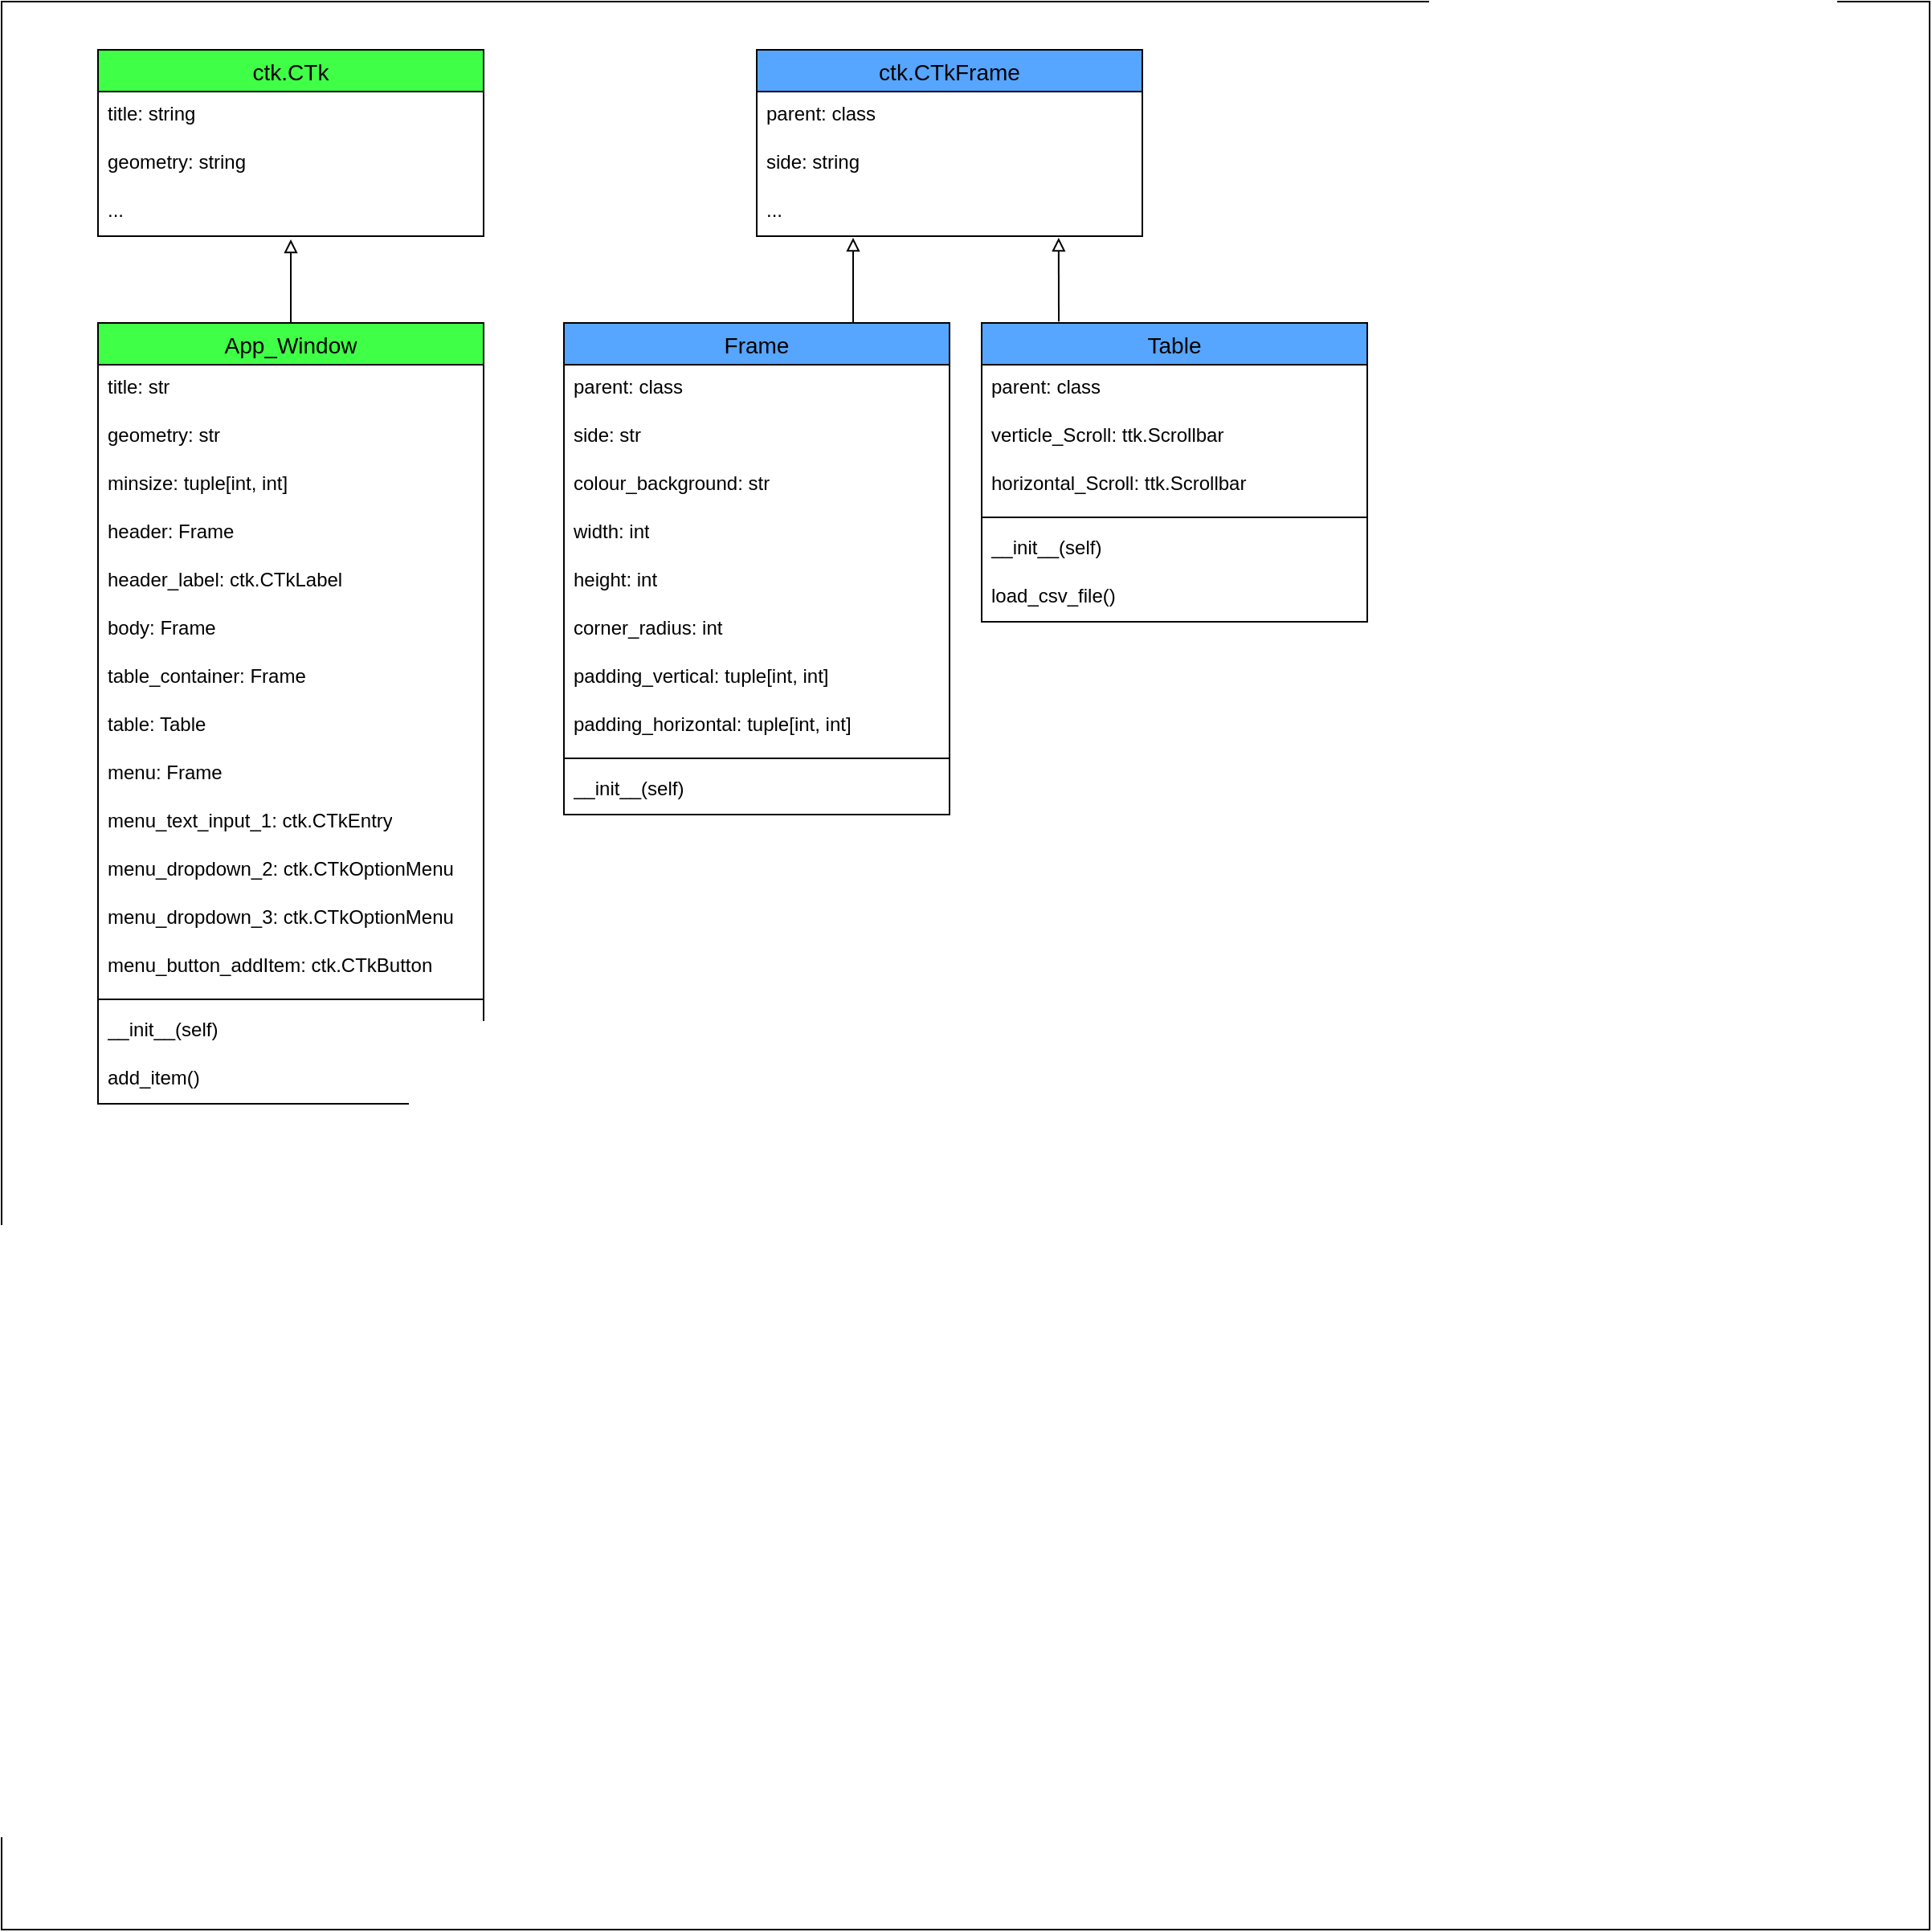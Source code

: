 <mxfile version="28.2.7">
  <diagram name="Page-1" id="WSaxype1t8Z1bDHZnrFc">
    <mxGraphModel dx="1418" dy="756" grid="1" gridSize="10" guides="1" tooltips="1" connect="1" arrows="1" fold="1" page="1" pageScale="1" pageWidth="850" pageHeight="1100" math="0" shadow="0">
      <root>
        <mxCell id="0" />
        <mxCell id="1" parent="0" />
        <mxCell id="EQvhAUE2dKe5d7yDT0TL-17" value="" style="whiteSpace=wrap;html=1;aspect=fixed;" vertex="1" parent="1">
          <mxGeometry width="1200" height="1200" as="geometry" />
        </mxCell>
        <mxCell id="EQvhAUE2dKe5d7yDT0TL-6" value="ctk.CTk" style="swimlane;fontStyle=0;childLayout=stackLayout;horizontal=1;startSize=26;horizontalStack=0;resizeParent=1;resizeParentMax=0;resizeLast=0;collapsible=1;marginBottom=0;align=center;fontSize=14;fillColor=#3FFF46;" vertex="1" parent="1">
          <mxGeometry x="60" y="30" width="240" height="116" as="geometry" />
        </mxCell>
        <mxCell id="EQvhAUE2dKe5d7yDT0TL-7" value="title: string" style="text;strokeColor=none;fillColor=none;spacingLeft=4;spacingRight=4;overflow=hidden;rotatable=0;points=[[0,0.5],[1,0.5]];portConstraint=eastwest;fontSize=12;whiteSpace=wrap;html=1;" vertex="1" parent="EQvhAUE2dKe5d7yDT0TL-6">
          <mxGeometry y="26" width="240" height="30" as="geometry" />
        </mxCell>
        <mxCell id="EQvhAUE2dKe5d7yDT0TL-12" value="geometry: string" style="text;strokeColor=none;fillColor=none;spacingLeft=4;spacingRight=4;overflow=hidden;rotatable=0;points=[[0,0.5],[1,0.5]];portConstraint=eastwest;fontSize=12;whiteSpace=wrap;html=1;" vertex="1" parent="EQvhAUE2dKe5d7yDT0TL-6">
          <mxGeometry y="56" width="240" height="30" as="geometry" />
        </mxCell>
        <mxCell id="EQvhAUE2dKe5d7yDT0TL-8" value="..." style="text;strokeColor=none;fillColor=none;spacingLeft=4;spacingRight=4;overflow=hidden;rotatable=0;points=[[0,0.5],[1,0.5]];portConstraint=eastwest;fontSize=12;whiteSpace=wrap;html=1;" vertex="1" parent="EQvhAUE2dKe5d7yDT0TL-6">
          <mxGeometry y="86" width="240" height="30" as="geometry" />
        </mxCell>
        <mxCell id="EQvhAUE2dKe5d7yDT0TL-13" value="App_Window" style="swimlane;fontStyle=0;childLayout=stackLayout;horizontal=1;startSize=26;horizontalStack=0;resizeParent=1;resizeParentMax=0;resizeLast=0;collapsible=1;marginBottom=0;align=center;fontSize=14;fillColor=#3FFF46;" vertex="1" parent="1">
          <mxGeometry x="60" y="200" width="240" height="486" as="geometry" />
        </mxCell>
        <mxCell id="EQvhAUE2dKe5d7yDT0TL-14" value="title: str" style="text;strokeColor=none;fillColor=none;spacingLeft=4;spacingRight=4;overflow=hidden;rotatable=0;points=[[0,0.5],[1,0.5]];portConstraint=eastwest;fontSize=12;whiteSpace=wrap;html=1;" vertex="1" parent="EQvhAUE2dKe5d7yDT0TL-13">
          <mxGeometry y="26" width="240" height="30" as="geometry" />
        </mxCell>
        <mxCell id="EQvhAUE2dKe5d7yDT0TL-15" value="geometry: str" style="text;strokeColor=none;fillColor=none;spacingLeft=4;spacingRight=4;overflow=hidden;rotatable=0;points=[[0,0.5],[1,0.5]];portConstraint=eastwest;fontSize=12;whiteSpace=wrap;html=1;" vertex="1" parent="EQvhAUE2dKe5d7yDT0TL-13">
          <mxGeometry y="56" width="240" height="30" as="geometry" />
        </mxCell>
        <mxCell id="EQvhAUE2dKe5d7yDT0TL-18" value="minsize: tuple[int, int]" style="text;strokeColor=none;fillColor=none;spacingLeft=4;spacingRight=4;overflow=hidden;rotatable=0;points=[[0,0.5],[1,0.5]];portConstraint=eastwest;fontSize=12;whiteSpace=wrap;html=1;" vertex="1" parent="EQvhAUE2dKe5d7yDT0TL-13">
          <mxGeometry y="86" width="240" height="30" as="geometry" />
        </mxCell>
        <mxCell id="EQvhAUE2dKe5d7yDT0TL-16" value="header: Frame" style="text;strokeColor=none;fillColor=none;spacingLeft=4;spacingRight=4;overflow=hidden;rotatable=0;points=[[0,0.5],[1,0.5]];portConstraint=eastwest;fontSize=12;whiteSpace=wrap;html=1;" vertex="1" parent="EQvhAUE2dKe5d7yDT0TL-13">
          <mxGeometry y="116" width="240" height="30" as="geometry" />
        </mxCell>
        <mxCell id="EQvhAUE2dKe5d7yDT0TL-20" value="header_label: ctk.CTkLabel" style="text;strokeColor=none;fillColor=none;spacingLeft=4;spacingRight=4;overflow=hidden;rotatable=0;points=[[0,0.5],[1,0.5]];portConstraint=eastwest;fontSize=12;whiteSpace=wrap;html=1;" vertex="1" parent="EQvhAUE2dKe5d7yDT0TL-13">
          <mxGeometry y="146" width="240" height="30" as="geometry" />
        </mxCell>
        <mxCell id="EQvhAUE2dKe5d7yDT0TL-21" value="body: Frame" style="text;strokeColor=none;fillColor=none;spacingLeft=4;spacingRight=4;overflow=hidden;rotatable=0;points=[[0,0.5],[1,0.5]];portConstraint=eastwest;fontSize=12;whiteSpace=wrap;html=1;" vertex="1" parent="EQvhAUE2dKe5d7yDT0TL-13">
          <mxGeometry y="176" width="240" height="30" as="geometry" />
        </mxCell>
        <mxCell id="EQvhAUE2dKe5d7yDT0TL-22" value="table_container: Frame" style="text;strokeColor=none;fillColor=none;spacingLeft=4;spacingRight=4;overflow=hidden;rotatable=0;points=[[0,0.5],[1,0.5]];portConstraint=eastwest;fontSize=12;whiteSpace=wrap;html=1;" vertex="1" parent="EQvhAUE2dKe5d7yDT0TL-13">
          <mxGeometry y="206" width="240" height="30" as="geometry" />
        </mxCell>
        <mxCell id="EQvhAUE2dKe5d7yDT0TL-23" value="table: Table&amp;nbsp;" style="text;strokeColor=none;fillColor=none;spacingLeft=4;spacingRight=4;overflow=hidden;rotatable=0;points=[[0,0.5],[1,0.5]];portConstraint=eastwest;fontSize=12;whiteSpace=wrap;html=1;" vertex="1" parent="EQvhAUE2dKe5d7yDT0TL-13">
          <mxGeometry y="236" width="240" height="30" as="geometry" />
        </mxCell>
        <mxCell id="EQvhAUE2dKe5d7yDT0TL-24" value="menu: Frame" style="text;strokeColor=none;fillColor=none;spacingLeft=4;spacingRight=4;overflow=hidden;rotatable=0;points=[[0,0.5],[1,0.5]];portConstraint=eastwest;fontSize=12;whiteSpace=wrap;html=1;" vertex="1" parent="EQvhAUE2dKe5d7yDT0TL-13">
          <mxGeometry y="266" width="240" height="30" as="geometry" />
        </mxCell>
        <mxCell id="EQvhAUE2dKe5d7yDT0TL-25" value="menu_text_input_1: ctk.CTkEntry" style="text;strokeColor=none;fillColor=none;spacingLeft=4;spacingRight=4;overflow=hidden;rotatable=0;points=[[0,0.5],[1,0.5]];portConstraint=eastwest;fontSize=12;whiteSpace=wrap;html=1;" vertex="1" parent="EQvhAUE2dKe5d7yDT0TL-13">
          <mxGeometry y="296" width="240" height="30" as="geometry" />
        </mxCell>
        <mxCell id="EQvhAUE2dKe5d7yDT0TL-27" value="menu_dropdown_2: ctk.CTkOptionMenu" style="text;strokeColor=none;fillColor=none;spacingLeft=4;spacingRight=4;overflow=hidden;rotatable=0;points=[[0,0.5],[1,0.5]];portConstraint=eastwest;fontSize=12;whiteSpace=wrap;html=1;" vertex="1" parent="EQvhAUE2dKe5d7yDT0TL-13">
          <mxGeometry y="326" width="240" height="30" as="geometry" />
        </mxCell>
        <mxCell id="EQvhAUE2dKe5d7yDT0TL-26" value="menu_dropdown_3: ctk.CTkOptionMenu" style="text;strokeColor=none;fillColor=none;spacingLeft=4;spacingRight=4;overflow=hidden;rotatable=0;points=[[0,0.5],[1,0.5]];portConstraint=eastwest;fontSize=12;whiteSpace=wrap;html=1;" vertex="1" parent="EQvhAUE2dKe5d7yDT0TL-13">
          <mxGeometry y="356" width="240" height="30" as="geometry" />
        </mxCell>
        <mxCell id="EQvhAUE2dKe5d7yDT0TL-29" value="menu_button_addItem: ctk.CTkButton" style="text;strokeColor=none;fillColor=none;spacingLeft=4;spacingRight=4;overflow=hidden;rotatable=0;points=[[0,0.5],[1,0.5]];portConstraint=eastwest;fontSize=12;whiteSpace=wrap;html=1;" vertex="1" parent="EQvhAUE2dKe5d7yDT0TL-13">
          <mxGeometry y="386" width="240" height="30" as="geometry" />
        </mxCell>
        <mxCell id="EQvhAUE2dKe5d7yDT0TL-32" value="" style="line;strokeWidth=1;rotatable=0;dashed=0;labelPosition=right;align=left;verticalAlign=middle;spacingTop=0;spacingLeft=6;points=[];portConstraint=eastwest;" vertex="1" parent="EQvhAUE2dKe5d7yDT0TL-13">
          <mxGeometry y="416" width="240" height="10" as="geometry" />
        </mxCell>
        <mxCell id="EQvhAUE2dKe5d7yDT0TL-33" value="__init__(self)" style="text;strokeColor=none;fillColor=none;spacingLeft=4;spacingRight=4;overflow=hidden;rotatable=0;points=[[0,0.5],[1,0.5]];portConstraint=eastwest;fontSize=12;whiteSpace=wrap;html=1;" vertex="1" parent="EQvhAUE2dKe5d7yDT0TL-13">
          <mxGeometry y="426" width="240" height="30" as="geometry" />
        </mxCell>
        <mxCell id="EQvhAUE2dKe5d7yDT0TL-28" value="add_item()" style="text;strokeColor=none;fillColor=none;spacingLeft=4;spacingRight=4;overflow=hidden;rotatable=0;points=[[0,0.5],[1,0.5]];portConstraint=eastwest;fontSize=12;whiteSpace=wrap;html=1;" vertex="1" parent="EQvhAUE2dKe5d7yDT0TL-13">
          <mxGeometry y="456" width="240" height="30" as="geometry" />
        </mxCell>
        <mxCell id="EQvhAUE2dKe5d7yDT0TL-34" value="ctk.CTkFrame" style="swimlane;fontStyle=0;childLayout=stackLayout;horizontal=1;startSize=26;horizontalStack=0;resizeParent=1;resizeParentMax=0;resizeLast=0;collapsible=1;marginBottom=0;align=center;fontSize=14;fillColor=#56A5FF;" vertex="1" parent="1">
          <mxGeometry x="470" y="30" width="240" height="116" as="geometry" />
        </mxCell>
        <mxCell id="EQvhAUE2dKe5d7yDT0TL-35" value="parent: class" style="text;strokeColor=none;fillColor=none;spacingLeft=4;spacingRight=4;overflow=hidden;rotatable=0;points=[[0,0.5],[1,0.5]];portConstraint=eastwest;fontSize=12;whiteSpace=wrap;html=1;" vertex="1" parent="EQvhAUE2dKe5d7yDT0TL-34">
          <mxGeometry y="26" width="240" height="30" as="geometry" />
        </mxCell>
        <mxCell id="EQvhAUE2dKe5d7yDT0TL-36" value="side: string" style="text;strokeColor=none;fillColor=none;spacingLeft=4;spacingRight=4;overflow=hidden;rotatable=0;points=[[0,0.5],[1,0.5]];portConstraint=eastwest;fontSize=12;whiteSpace=wrap;html=1;" vertex="1" parent="EQvhAUE2dKe5d7yDT0TL-34">
          <mxGeometry y="56" width="240" height="30" as="geometry" />
        </mxCell>
        <mxCell id="EQvhAUE2dKe5d7yDT0TL-37" value="..." style="text;strokeColor=none;fillColor=none;spacingLeft=4;spacingRight=4;overflow=hidden;rotatable=0;points=[[0,0.5],[1,0.5]];portConstraint=eastwest;fontSize=12;whiteSpace=wrap;html=1;" vertex="1" parent="EQvhAUE2dKe5d7yDT0TL-34">
          <mxGeometry y="86" width="240" height="30" as="geometry" />
        </mxCell>
        <mxCell id="EQvhAUE2dKe5d7yDT0TL-38" value="Frame" style="swimlane;fontStyle=0;childLayout=stackLayout;horizontal=1;startSize=26;horizontalStack=0;resizeParent=1;resizeParentMax=0;resizeLast=0;collapsible=1;marginBottom=0;align=center;fontSize=14;fillColor=#56A5FF;" vertex="1" parent="1">
          <mxGeometry x="350" y="200" width="240" height="306" as="geometry" />
        </mxCell>
        <mxCell id="EQvhAUE2dKe5d7yDT0TL-39" value="parent: class" style="text;strokeColor=none;fillColor=none;spacingLeft=4;spacingRight=4;overflow=hidden;rotatable=0;points=[[0,0.5],[1,0.5]];portConstraint=eastwest;fontSize=12;whiteSpace=wrap;html=1;" vertex="1" parent="EQvhAUE2dKe5d7yDT0TL-38">
          <mxGeometry y="26" width="240" height="30" as="geometry" />
        </mxCell>
        <mxCell id="EQvhAUE2dKe5d7yDT0TL-40" value="side: str" style="text;strokeColor=none;fillColor=none;spacingLeft=4;spacingRight=4;overflow=hidden;rotatable=0;points=[[0,0.5],[1,0.5]];portConstraint=eastwest;fontSize=12;whiteSpace=wrap;html=1;" vertex="1" parent="EQvhAUE2dKe5d7yDT0TL-38">
          <mxGeometry y="56" width="240" height="30" as="geometry" />
        </mxCell>
        <mxCell id="EQvhAUE2dKe5d7yDT0TL-41" value="colour_background: str" style="text;strokeColor=none;fillColor=none;spacingLeft=4;spacingRight=4;overflow=hidden;rotatable=0;points=[[0,0.5],[1,0.5]];portConstraint=eastwest;fontSize=12;whiteSpace=wrap;html=1;" vertex="1" parent="EQvhAUE2dKe5d7yDT0TL-38">
          <mxGeometry y="86" width="240" height="30" as="geometry" />
        </mxCell>
        <mxCell id="EQvhAUE2dKe5d7yDT0TL-42" value="width: int" style="text;strokeColor=none;fillColor=none;spacingLeft=4;spacingRight=4;overflow=hidden;rotatable=0;points=[[0,0.5],[1,0.5]];portConstraint=eastwest;fontSize=12;whiteSpace=wrap;html=1;" vertex="1" parent="EQvhAUE2dKe5d7yDT0TL-38">
          <mxGeometry y="116" width="240" height="30" as="geometry" />
        </mxCell>
        <mxCell id="EQvhAUE2dKe5d7yDT0TL-43" value="height: int" style="text;strokeColor=none;fillColor=none;spacingLeft=4;spacingRight=4;overflow=hidden;rotatable=0;points=[[0,0.5],[1,0.5]];portConstraint=eastwest;fontSize=12;whiteSpace=wrap;html=1;" vertex="1" parent="EQvhAUE2dKe5d7yDT0TL-38">
          <mxGeometry y="146" width="240" height="30" as="geometry" />
        </mxCell>
        <mxCell id="EQvhAUE2dKe5d7yDT0TL-44" value="corner_radius: int" style="text;strokeColor=none;fillColor=none;spacingLeft=4;spacingRight=4;overflow=hidden;rotatable=0;points=[[0,0.5],[1,0.5]];portConstraint=eastwest;fontSize=12;whiteSpace=wrap;html=1;" vertex="1" parent="EQvhAUE2dKe5d7yDT0TL-38">
          <mxGeometry y="176" width="240" height="30" as="geometry" />
        </mxCell>
        <mxCell id="EQvhAUE2dKe5d7yDT0TL-45" value="padding_vertical: tuple[int, int]" style="text;strokeColor=none;fillColor=none;spacingLeft=4;spacingRight=4;overflow=hidden;rotatable=0;points=[[0,0.5],[1,0.5]];portConstraint=eastwest;fontSize=12;whiteSpace=wrap;html=1;" vertex="1" parent="EQvhAUE2dKe5d7yDT0TL-38">
          <mxGeometry y="206" width="240" height="30" as="geometry" />
        </mxCell>
        <mxCell id="EQvhAUE2dKe5d7yDT0TL-46" value="padding_horizontal: tuple[int, int]" style="text;strokeColor=none;fillColor=none;spacingLeft=4;spacingRight=4;overflow=hidden;rotatable=0;points=[[0,0.5],[1,0.5]];portConstraint=eastwest;fontSize=12;whiteSpace=wrap;html=1;" vertex="1" parent="EQvhAUE2dKe5d7yDT0TL-38">
          <mxGeometry y="236" width="240" height="30" as="geometry" />
        </mxCell>
        <mxCell id="EQvhAUE2dKe5d7yDT0TL-52" value="" style="line;strokeWidth=1;rotatable=0;dashed=0;labelPosition=right;align=left;verticalAlign=middle;spacingTop=0;spacingLeft=6;points=[];portConstraint=eastwest;" vertex="1" parent="EQvhAUE2dKe5d7yDT0TL-38">
          <mxGeometry y="266" width="240" height="10" as="geometry" />
        </mxCell>
        <mxCell id="EQvhAUE2dKe5d7yDT0TL-53" value="__init__(self)" style="text;strokeColor=none;fillColor=none;spacingLeft=4;spacingRight=4;overflow=hidden;rotatable=0;points=[[0,0.5],[1,0.5]];portConstraint=eastwest;fontSize=12;whiteSpace=wrap;html=1;" vertex="1" parent="EQvhAUE2dKe5d7yDT0TL-38">
          <mxGeometry y="276" width="240" height="30" as="geometry" />
        </mxCell>
        <mxCell id="EQvhAUE2dKe5d7yDT0TL-55" value="Table" style="swimlane;fontStyle=0;childLayout=stackLayout;horizontal=1;startSize=26;horizontalStack=0;resizeParent=1;resizeParentMax=0;resizeLast=0;collapsible=1;marginBottom=0;align=center;fontSize=14;fillColor=#56A5FF;" vertex="1" parent="1">
          <mxGeometry x="610" y="200" width="240" height="186" as="geometry" />
        </mxCell>
        <mxCell id="EQvhAUE2dKe5d7yDT0TL-72" value="parent: class" style="text;strokeColor=none;fillColor=none;spacingLeft=4;spacingRight=4;overflow=hidden;rotatable=0;points=[[0,0.5],[1,0.5]];portConstraint=eastwest;fontSize=12;whiteSpace=wrap;html=1;" vertex="1" parent="EQvhAUE2dKe5d7yDT0TL-55">
          <mxGeometry y="26" width="240" height="30" as="geometry" />
        </mxCell>
        <mxCell id="EQvhAUE2dKe5d7yDT0TL-74" value="verticle_Scroll: ttk.Scrollbar" style="text;strokeColor=none;fillColor=none;spacingLeft=4;spacingRight=4;overflow=hidden;rotatable=0;points=[[0,0.5],[1,0.5]];portConstraint=eastwest;fontSize=12;whiteSpace=wrap;html=1;" vertex="1" parent="EQvhAUE2dKe5d7yDT0TL-55">
          <mxGeometry y="56" width="240" height="30" as="geometry" />
        </mxCell>
        <mxCell id="EQvhAUE2dKe5d7yDT0TL-73" value="horizontal_Scroll: ttk.Scrollbar" style="text;strokeColor=none;fillColor=none;spacingLeft=4;spacingRight=4;overflow=hidden;rotatable=0;points=[[0,0.5],[1,0.5]];portConstraint=eastwest;fontSize=12;whiteSpace=wrap;html=1;" vertex="1" parent="EQvhAUE2dKe5d7yDT0TL-55">
          <mxGeometry y="86" width="240" height="30" as="geometry" />
        </mxCell>
        <mxCell id="EQvhAUE2dKe5d7yDT0TL-69" value="" style="line;strokeWidth=1;rotatable=0;dashed=0;labelPosition=right;align=left;verticalAlign=middle;spacingTop=0;spacingLeft=6;points=[];portConstraint=eastwest;" vertex="1" parent="EQvhAUE2dKe5d7yDT0TL-55">
          <mxGeometry y="116" width="240" height="10" as="geometry" />
        </mxCell>
        <mxCell id="EQvhAUE2dKe5d7yDT0TL-70" value="__init__(self)" style="text;strokeColor=none;fillColor=none;spacingLeft=4;spacingRight=4;overflow=hidden;rotatable=0;points=[[0,0.5],[1,0.5]];portConstraint=eastwest;fontSize=12;whiteSpace=wrap;html=1;" vertex="1" parent="EQvhAUE2dKe5d7yDT0TL-55">
          <mxGeometry y="126" width="240" height="30" as="geometry" />
        </mxCell>
        <mxCell id="EQvhAUE2dKe5d7yDT0TL-71" value="load_csv_file()" style="text;strokeColor=none;fillColor=none;spacingLeft=4;spacingRight=4;overflow=hidden;rotatable=0;points=[[0,0.5],[1,0.5]];portConstraint=eastwest;fontSize=12;whiteSpace=wrap;html=1;" vertex="1" parent="EQvhAUE2dKe5d7yDT0TL-55">
          <mxGeometry y="156" width="240" height="30" as="geometry" />
        </mxCell>
        <mxCell id="EQvhAUE2dKe5d7yDT0TL-75" value="" style="endArrow=block;html=1;rounded=0;exitX=0.5;exitY=0;exitDx=0;exitDy=0;entryX=0.5;entryY=1.067;entryDx=0;entryDy=0;entryPerimeter=0;startArrow=none;startFill=0;endFill=0;" edge="1" parent="1" source="EQvhAUE2dKe5d7yDT0TL-13" target="EQvhAUE2dKe5d7yDT0TL-8">
          <mxGeometry relative="1" as="geometry">
            <mxPoint x="230" y="310" as="sourcePoint" />
            <mxPoint x="390" y="310" as="targetPoint" />
          </mxGeometry>
        </mxCell>
        <mxCell id="EQvhAUE2dKe5d7yDT0TL-76" value="" style="endArrow=block;html=1;rounded=0;entryX=0.25;entryY=1.033;entryDx=0;entryDy=0;entryPerimeter=0;startArrow=none;startFill=0;endFill=0;" edge="1" parent="1" target="EQvhAUE2dKe5d7yDT0TL-37">
          <mxGeometry relative="1" as="geometry">
            <mxPoint x="530" y="200" as="sourcePoint" />
            <mxPoint x="220" y="170" as="targetPoint" />
          </mxGeometry>
        </mxCell>
        <mxCell id="EQvhAUE2dKe5d7yDT0TL-77" value="" style="endArrow=block;html=1;rounded=0;exitX=0.2;exitY=-0.005;exitDx=0;exitDy=0;entryX=0.783;entryY=1.033;entryDx=0;entryDy=0;entryPerimeter=0;startArrow=none;startFill=0;endFill=0;exitPerimeter=0;" edge="1" parent="1" source="EQvhAUE2dKe5d7yDT0TL-55" target="EQvhAUE2dKe5d7yDT0TL-37">
          <mxGeometry relative="1" as="geometry">
            <mxPoint x="840" y="142" as="sourcePoint" />
            <mxPoint x="840" y="90" as="targetPoint" />
          </mxGeometry>
        </mxCell>
      </root>
    </mxGraphModel>
  </diagram>
</mxfile>
